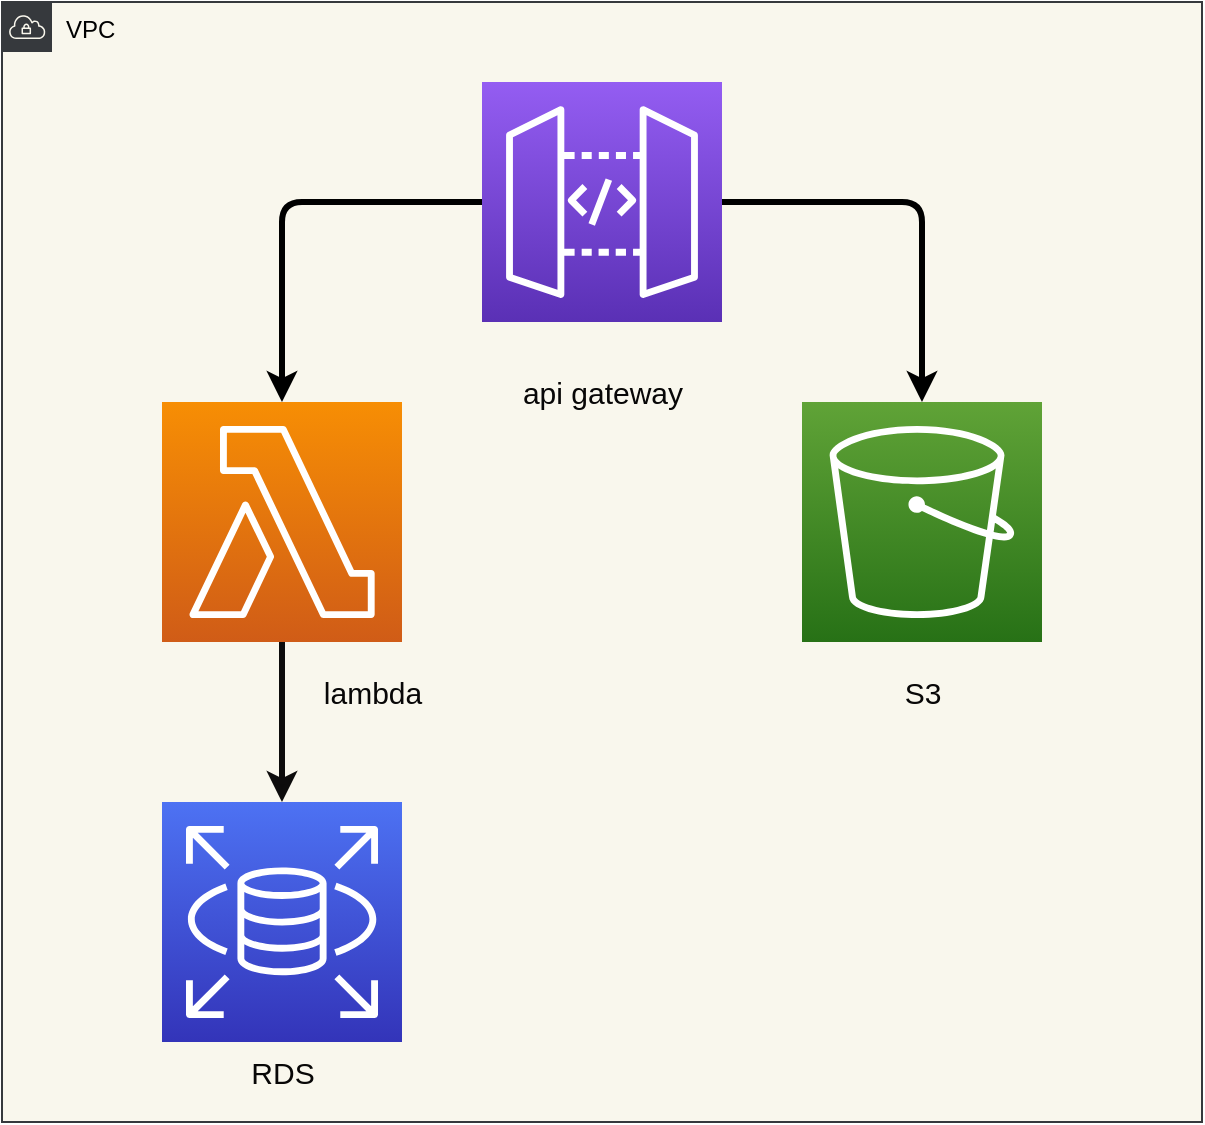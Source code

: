 <mxfile>
    <diagram id="UvM-2Qr_dRxwVznoLJ3h" name="Page-1">
        <mxGraphModel dx="1208" dy="760" grid="1" gridSize="10" guides="1" tooltips="1" connect="1" arrows="1" fold="1" page="1" pageScale="1" pageWidth="1654" pageHeight="1169" math="0" shadow="0">
            <root>
                <mxCell id="0"/>
                <mxCell id="1" parent="0"/>
                <mxCell id="2" value="VPC" style="sketch=0;outlineConnect=0;html=1;whiteSpace=wrap;fontSize=12;fontStyle=0;shape=mxgraph.aws4.group;grIcon=mxgraph.aws4.group_vpc;fillColor=#f9f7ed;verticalAlign=top;align=left;spacingLeft=30;dashed=0;strokeColor=#36393d;" vertex="1" parent="1">
                    <mxGeometry x="320" y="80" width="600" height="560" as="geometry"/>
                </mxCell>
                <mxCell id="8" style="edgeStyle=none;html=1;strokeColor=#000000;strokeWidth=3;" edge="1" parent="1" source="3" target="5">
                    <mxGeometry relative="1" as="geometry">
                        <Array as="points">
                            <mxPoint x="460" y="180"/>
                        </Array>
                    </mxGeometry>
                </mxCell>
                <mxCell id="9" value="" style="edgeStyle=none;html=1;strokeColor=#000000;strokeWidth=3;" edge="1" parent="1" source="3" target="4">
                    <mxGeometry relative="1" as="geometry">
                        <mxPoint x="760" y="180" as="targetPoint"/>
                        <Array as="points">
                            <mxPoint x="780" y="180"/>
                        </Array>
                    </mxGeometry>
                </mxCell>
                <mxCell id="3" value="" style="sketch=0;points=[[0,0,0],[0.25,0,0],[0.5,0,0],[0.75,0,0],[1,0,0],[0,1,0],[0.25,1,0],[0.5,1,0],[0.75,1,0],[1,1,0],[0,0.25,0],[0,0.5,0],[0,0.75,0],[1,0.25,0],[1,0.5,0],[1,0.75,0]];outlineConnect=0;fontColor=#232F3E;gradientColor=#945DF2;gradientDirection=north;fillColor=#5A30B5;strokeColor=#ffffff;dashed=0;verticalLabelPosition=bottom;verticalAlign=top;align=center;html=1;fontSize=12;fontStyle=0;aspect=fixed;shape=mxgraph.aws4.resourceIcon;resIcon=mxgraph.aws4.api_gateway;" vertex="1" parent="1">
                    <mxGeometry x="560" y="120" width="120" height="120" as="geometry"/>
                </mxCell>
                <mxCell id="4" value="" style="sketch=0;points=[[0,0,0],[0.25,0,0],[0.5,0,0],[0.75,0,0],[1,0,0],[0,1,0],[0.25,1,0],[0.5,1,0],[0.75,1,0],[1,1,0],[0,0.25,0],[0,0.5,0],[0,0.75,0],[1,0.25,0],[1,0.5,0],[1,0.75,0]];outlineConnect=0;fontColor=#232F3E;gradientColor=#60A337;gradientDirection=north;fillColor=#277116;strokeColor=#ffffff;dashed=0;verticalLabelPosition=bottom;verticalAlign=top;align=center;html=1;fontSize=12;fontStyle=0;aspect=fixed;shape=mxgraph.aws4.resourceIcon;resIcon=mxgraph.aws4.s3;" vertex="1" parent="1">
                    <mxGeometry x="720" y="280" width="120" height="120" as="geometry"/>
                </mxCell>
                <mxCell id="10" value="" style="edgeStyle=none;html=1;strokeColor=#0d0c0c;strokeWidth=3;" edge="1" parent="1" source="5" target="6">
                    <mxGeometry relative="1" as="geometry"/>
                </mxCell>
                <mxCell id="5" value="" style="sketch=0;points=[[0,0,0],[0.25,0,0],[0.5,0,0],[0.75,0,0],[1,0,0],[0,1,0],[0.25,1,0],[0.5,1,0],[0.75,1,0],[1,1,0],[0,0.25,0],[0,0.5,0],[0,0.75,0],[1,0.25,0],[1,0.5,0],[1,0.75,0]];outlineConnect=0;fontColor=#232F3E;gradientColor=#F78E04;gradientDirection=north;fillColor=#D05C17;strokeColor=#ffffff;dashed=0;verticalLabelPosition=bottom;verticalAlign=top;align=center;html=1;fontSize=12;fontStyle=0;aspect=fixed;shape=mxgraph.aws4.resourceIcon;resIcon=mxgraph.aws4.lambda;" vertex="1" parent="1">
                    <mxGeometry x="400" y="280" width="120" height="120" as="geometry"/>
                </mxCell>
                <mxCell id="6" value="" style="sketch=0;points=[[0,0,0],[0.25,0,0],[0.5,0,0],[0.75,0,0],[1,0,0],[0,1,0],[0.25,1,0],[0.5,1,0],[0.75,1,0],[1,1,0],[0,0.25,0],[0,0.5,0],[0,0.75,0],[1,0.25,0],[1,0.5,0],[1,0.75,0]];outlineConnect=0;fontColor=#232F3E;gradientColor=#4D72F3;gradientDirection=north;fillColor=#3334B9;strokeColor=#ffffff;dashed=0;verticalLabelPosition=bottom;verticalAlign=top;align=center;html=1;fontSize=12;fontStyle=0;aspect=fixed;shape=mxgraph.aws4.resourceIcon;resIcon=mxgraph.aws4.rds;" vertex="1" parent="1">
                    <mxGeometry x="400" y="480" width="120" height="120" as="geometry"/>
                </mxCell>
                <mxCell id="12" value="&lt;font style=&quot;font-size: 15px;&quot;&gt;S3&lt;/font&gt;" style="text;html=1;align=center;verticalAlign=middle;resizable=0;points=[];autosize=1;strokeColor=none;fillColor=none;fontColor=#080707;" vertex="1" parent="1">
                    <mxGeometry x="760" y="410" width="40" height="30" as="geometry"/>
                </mxCell>
                <mxCell id="13" value="lambda" style="text;html=1;align=center;verticalAlign=middle;resizable=0;points=[];autosize=1;strokeColor=none;fillColor=none;fontSize=15;fontColor=#080707;" vertex="1" parent="1">
                    <mxGeometry x="470" y="410" width="70" height="30" as="geometry"/>
                </mxCell>
                <mxCell id="14" value="RDS" style="text;html=1;align=center;verticalAlign=middle;resizable=0;points=[];autosize=1;strokeColor=none;fillColor=none;fontSize=15;fontColor=#080707;" vertex="1" parent="1">
                    <mxGeometry x="430" y="600" width="60" height="30" as="geometry"/>
                </mxCell>
                <mxCell id="15" value="api gateway" style="text;html=1;align=center;verticalAlign=middle;resizable=0;points=[];autosize=1;strokeColor=none;fillColor=none;fontSize=15;fontColor=#080707;" vertex="1" parent="1">
                    <mxGeometry x="570" y="260" width="100" height="30" as="geometry"/>
                </mxCell>
            </root>
        </mxGraphModel>
    </diagram>
</mxfile>
